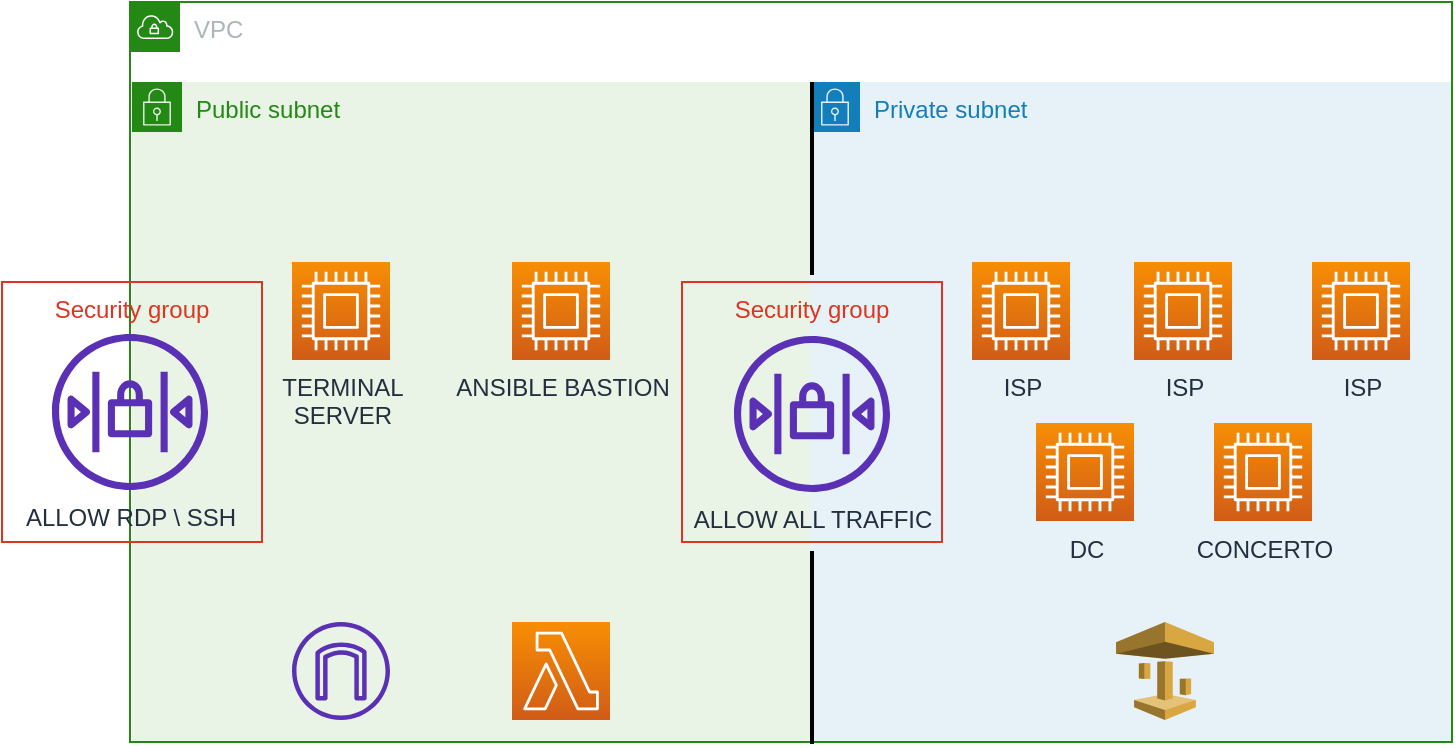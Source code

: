 <mxfile version="13.8.0" type="github">
  <diagram id="Ht1M8jgEwFfnCIfOTk4-" name="Page-1">
    <mxGraphModel dx="1955" dy="898" grid="1" gridSize="10" guides="1" tooltips="1" connect="1" arrows="1" fold="1" page="1" pageScale="1" pageWidth="1169" pageHeight="827" math="0" shadow="0">
      <root>
        <mxCell id="0" />
        <mxCell id="1" parent="0" />
        <mxCell id="EAl6_oevX0Vu60RYyUse-20" value="Public subnet" style="points=[[0,0],[0.25,0],[0.5,0],[0.75,0],[1,0],[1,0.25],[1,0.5],[1,0.75],[1,1],[0.75,1],[0.5,1],[0.25,1],[0,1],[0,0.75],[0,0.5],[0,0.25]];outlineConnect=0;gradientColor=none;html=1;whiteSpace=wrap;fontSize=12;fontStyle=0;shape=mxgraph.aws4.group;grIcon=mxgraph.aws4.group_security_group;grStroke=0;strokeColor=#248814;fillColor=#E9F3E6;verticalAlign=top;align=left;spacingLeft=30;fontColor=#248814;dashed=0;" vertex="1" parent="1">
          <mxGeometry x="240" y="110" width="339" height="330" as="geometry" />
        </mxCell>
        <mxCell id="EAl6_oevX0Vu60RYyUse-18" value="Private subnet" style="points=[[0,0],[0.25,0],[0.5,0],[0.75,0],[1,0],[1,0.25],[1,0.5],[1,0.75],[1,1],[0.75,1],[0.5,1],[0.25,1],[0,1],[0,0.75],[0,0.5],[0,0.25]];outlineConnect=0;gradientColor=none;html=1;whiteSpace=wrap;fontSize=12;fontStyle=0;shape=mxgraph.aws4.group;grIcon=mxgraph.aws4.group_security_group;grStroke=0;strokeColor=#147EBA;fillColor=#E6F2F8;verticalAlign=top;align=left;spacingLeft=30;fontColor=#147EBA;dashed=0;" vertex="1" parent="1">
          <mxGeometry x="579" y="110" width="321" height="330" as="geometry" />
        </mxCell>
        <mxCell id="EAl6_oevX0Vu60RYyUse-16" value="VPC" style="points=[[0,0],[0.25,0],[0.5,0],[0.75,0],[1,0],[1,0.25],[1,0.5],[1,0.75],[1,1],[0.75,1],[0.5,1],[0.25,1],[0,1],[0,0.75],[0,0.5],[0,0.25]];outlineConnect=0;gradientColor=none;html=1;whiteSpace=wrap;fontSize=12;fontStyle=0;shape=mxgraph.aws4.group;grIcon=mxgraph.aws4.group_vpc;strokeColor=#248814;fillColor=none;verticalAlign=top;align=left;spacingLeft=30;fontColor=#AAB7B8;dashed=0;" vertex="1" parent="1">
          <mxGeometry x="239" y="70" width="661" height="370" as="geometry" />
        </mxCell>
        <mxCell id="EAl6_oevX0Vu60RYyUse-19" value="Security group" style="fillColor=none;strokeColor=#DD3522;verticalAlign=top;fontStyle=0;fontColor=#DD3522;" vertex="1" parent="1">
          <mxGeometry x="515" y="210" width="130" height="130" as="geometry" />
        </mxCell>
        <mxCell id="EAl6_oevX0Vu60RYyUse-1" value="ISP" style="outlineConnect=0;fontColor=#232F3E;gradientColor=#F78E04;gradientDirection=north;fillColor=#D05C17;strokeColor=#ffffff;dashed=0;verticalLabelPosition=bottom;verticalAlign=top;align=center;html=1;fontSize=12;fontStyle=0;aspect=fixed;shape=mxgraph.aws4.resourceIcon;resIcon=mxgraph.aws4.compute;rotation=0;" vertex="1" parent="1">
          <mxGeometry x="660" y="200" width="49" height="49" as="geometry" />
        </mxCell>
        <mxCell id="EAl6_oevX0Vu60RYyUse-2" value="CONCERTO" style="outlineConnect=0;fontColor=#232F3E;gradientColor=#F78E04;gradientDirection=north;fillColor=#D05C17;strokeColor=#ffffff;dashed=0;verticalLabelPosition=bottom;verticalAlign=top;align=center;html=1;fontSize=12;fontStyle=0;aspect=fixed;shape=mxgraph.aws4.resourceIcon;resIcon=mxgraph.aws4.compute;" vertex="1" parent="1">
          <mxGeometry x="781" y="280.5" width="49" height="49" as="geometry" />
        </mxCell>
        <mxCell id="EAl6_oevX0Vu60RYyUse-3" value="DC" style="outlineConnect=0;fontColor=#232F3E;gradientColor=#F78E04;gradientDirection=north;fillColor=#D05C17;strokeColor=#ffffff;dashed=0;verticalLabelPosition=bottom;verticalAlign=top;align=center;html=1;fontSize=12;fontStyle=0;aspect=fixed;shape=mxgraph.aws4.resourceIcon;resIcon=mxgraph.aws4.compute;" vertex="1" parent="1">
          <mxGeometry x="692" y="280.5" width="49" height="49" as="geometry" />
        </mxCell>
        <mxCell id="EAl6_oevX0Vu60RYyUse-4" value="ISP" style="outlineConnect=0;fontColor=#232F3E;gradientColor=#F78E04;gradientDirection=north;fillColor=#D05C17;strokeColor=#ffffff;dashed=0;verticalLabelPosition=bottom;verticalAlign=top;align=center;html=1;fontSize=12;fontStyle=0;aspect=fixed;shape=mxgraph.aws4.resourceIcon;resIcon=mxgraph.aws4.compute;" vertex="1" parent="1">
          <mxGeometry x="741" y="200" width="49" height="49" as="geometry" />
        </mxCell>
        <mxCell id="EAl6_oevX0Vu60RYyUse-5" value="ISP" style="outlineConnect=0;fontColor=#232F3E;gradientColor=#F78E04;gradientDirection=north;fillColor=#D05C17;strokeColor=#ffffff;dashed=0;verticalLabelPosition=bottom;verticalAlign=top;align=center;html=1;fontSize=12;fontStyle=0;aspect=fixed;shape=mxgraph.aws4.resourceIcon;resIcon=mxgraph.aws4.compute;" vertex="1" parent="1">
          <mxGeometry x="830" y="200" width="49" height="49" as="geometry" />
        </mxCell>
        <mxCell id="EAl6_oevX0Vu60RYyUse-6" value="TERMINAL&lt;br&gt;SERVER" style="outlineConnect=0;fontColor=#232F3E;gradientColor=#F78E04;gradientDirection=north;fillColor=#D05C17;strokeColor=#ffffff;dashed=0;verticalLabelPosition=bottom;verticalAlign=top;align=center;html=1;fontSize=12;fontStyle=0;aspect=fixed;shape=mxgraph.aws4.resourceIcon;resIcon=mxgraph.aws4.compute;" vertex="1" parent="1">
          <mxGeometry x="320" y="200" width="49" height="49" as="geometry" />
        </mxCell>
        <mxCell id="EAl6_oevX0Vu60RYyUse-11" value="ALLOW ALL TRAFFIC" style="outlineConnect=0;fontColor=#232F3E;gradientColor=none;fillColor=#5A30B5;strokeColor=none;dashed=0;verticalLabelPosition=bottom;verticalAlign=top;align=center;html=1;fontSize=12;fontStyle=0;aspect=fixed;pointerEvents=1;shape=mxgraph.aws4.network_access_control_list;" vertex="1" parent="1">
          <mxGeometry x="541" y="237" width="78" height="78" as="geometry" />
        </mxCell>
        <mxCell id="EAl6_oevX0Vu60RYyUse-12" value="ALLOW RDP \ SSH" style="outlineConnect=0;fontColor=#232F3E;gradientColor=none;fillColor=#5A30B5;strokeColor=none;dashed=0;verticalLabelPosition=bottom;verticalAlign=top;align=center;html=1;fontSize=12;fontStyle=0;aspect=fixed;pointerEvents=1;shape=mxgraph.aws4.network_access_control_list;" vertex="1" parent="1">
          <mxGeometry x="200" y="236" width="78" height="78" as="geometry" />
        </mxCell>
        <mxCell id="EAl6_oevX0Vu60RYyUse-13" value="ANSIBLE BASTION" style="outlineConnect=0;fontColor=#232F3E;gradientColor=#F78E04;gradientDirection=north;fillColor=#D05C17;strokeColor=#ffffff;dashed=0;verticalLabelPosition=bottom;verticalAlign=top;align=center;html=1;fontSize=12;fontStyle=0;aspect=fixed;shape=mxgraph.aws4.resourceIcon;resIcon=mxgraph.aws4.compute;" vertex="1" parent="1">
          <mxGeometry x="430" y="200" width="49" height="49" as="geometry" />
        </mxCell>
        <mxCell id="EAl6_oevX0Vu60RYyUse-14" value="" style="outlineConnect=0;fontColor=#232F3E;gradientColor=#F78E04;gradientDirection=north;fillColor=#D05C17;strokeColor=#ffffff;dashed=0;verticalLabelPosition=bottom;verticalAlign=top;align=center;html=1;fontSize=12;fontStyle=0;aspect=fixed;shape=mxgraph.aws4.resourceIcon;resIcon=mxgraph.aws4.lambda;rotation=0;" vertex="1" parent="1">
          <mxGeometry x="430" y="380" width="49" height="49" as="geometry" />
        </mxCell>
        <mxCell id="EAl6_oevX0Vu60RYyUse-15" value="" style="outlineConnect=0;fontColor=#232F3E;gradientColor=none;fillColor=#5A30B5;strokeColor=none;dashed=0;verticalLabelPosition=bottom;verticalAlign=top;align=center;html=1;fontSize=12;fontStyle=0;aspect=fixed;pointerEvents=1;shape=mxgraph.aws4.internet_gateway;rotation=0;" vertex="1" parent="1">
          <mxGeometry x="320" y="380" width="49" height="49" as="geometry" />
        </mxCell>
        <mxCell id="EAl6_oevX0Vu60RYyUse-23" value="" style="line;strokeWidth=2;direction=south;html=1;" vertex="1" parent="1">
          <mxGeometry x="575" y="344.5" width="10" height="96.5" as="geometry" />
        </mxCell>
        <mxCell id="EAl6_oevX0Vu60RYyUse-24" value="" style="line;strokeWidth=2;direction=south;html=1;" vertex="1" parent="1">
          <mxGeometry x="575" y="110" width="10" height="96.5" as="geometry" />
        </mxCell>
        <mxCell id="EAl6_oevX0Vu60RYyUse-25" value="Security group" style="fillColor=none;strokeColor=#DD3522;verticalAlign=top;fontStyle=0;fontColor=#DD3522;" vertex="1" parent="1">
          <mxGeometry x="175" y="210" width="130" height="130" as="geometry" />
        </mxCell>
        <mxCell id="EAl6_oevX0Vu60RYyUse-26" value="" style="outlineConnect=0;dashed=0;verticalLabelPosition=bottom;verticalAlign=top;align=center;html=1;shape=mxgraph.aws3.appstream;fillColor=#D9A741;gradientColor=none;rotation=0;" vertex="1" parent="1">
          <mxGeometry x="732" y="380" width="49" height="49" as="geometry" />
        </mxCell>
      </root>
    </mxGraphModel>
  </diagram>
</mxfile>
